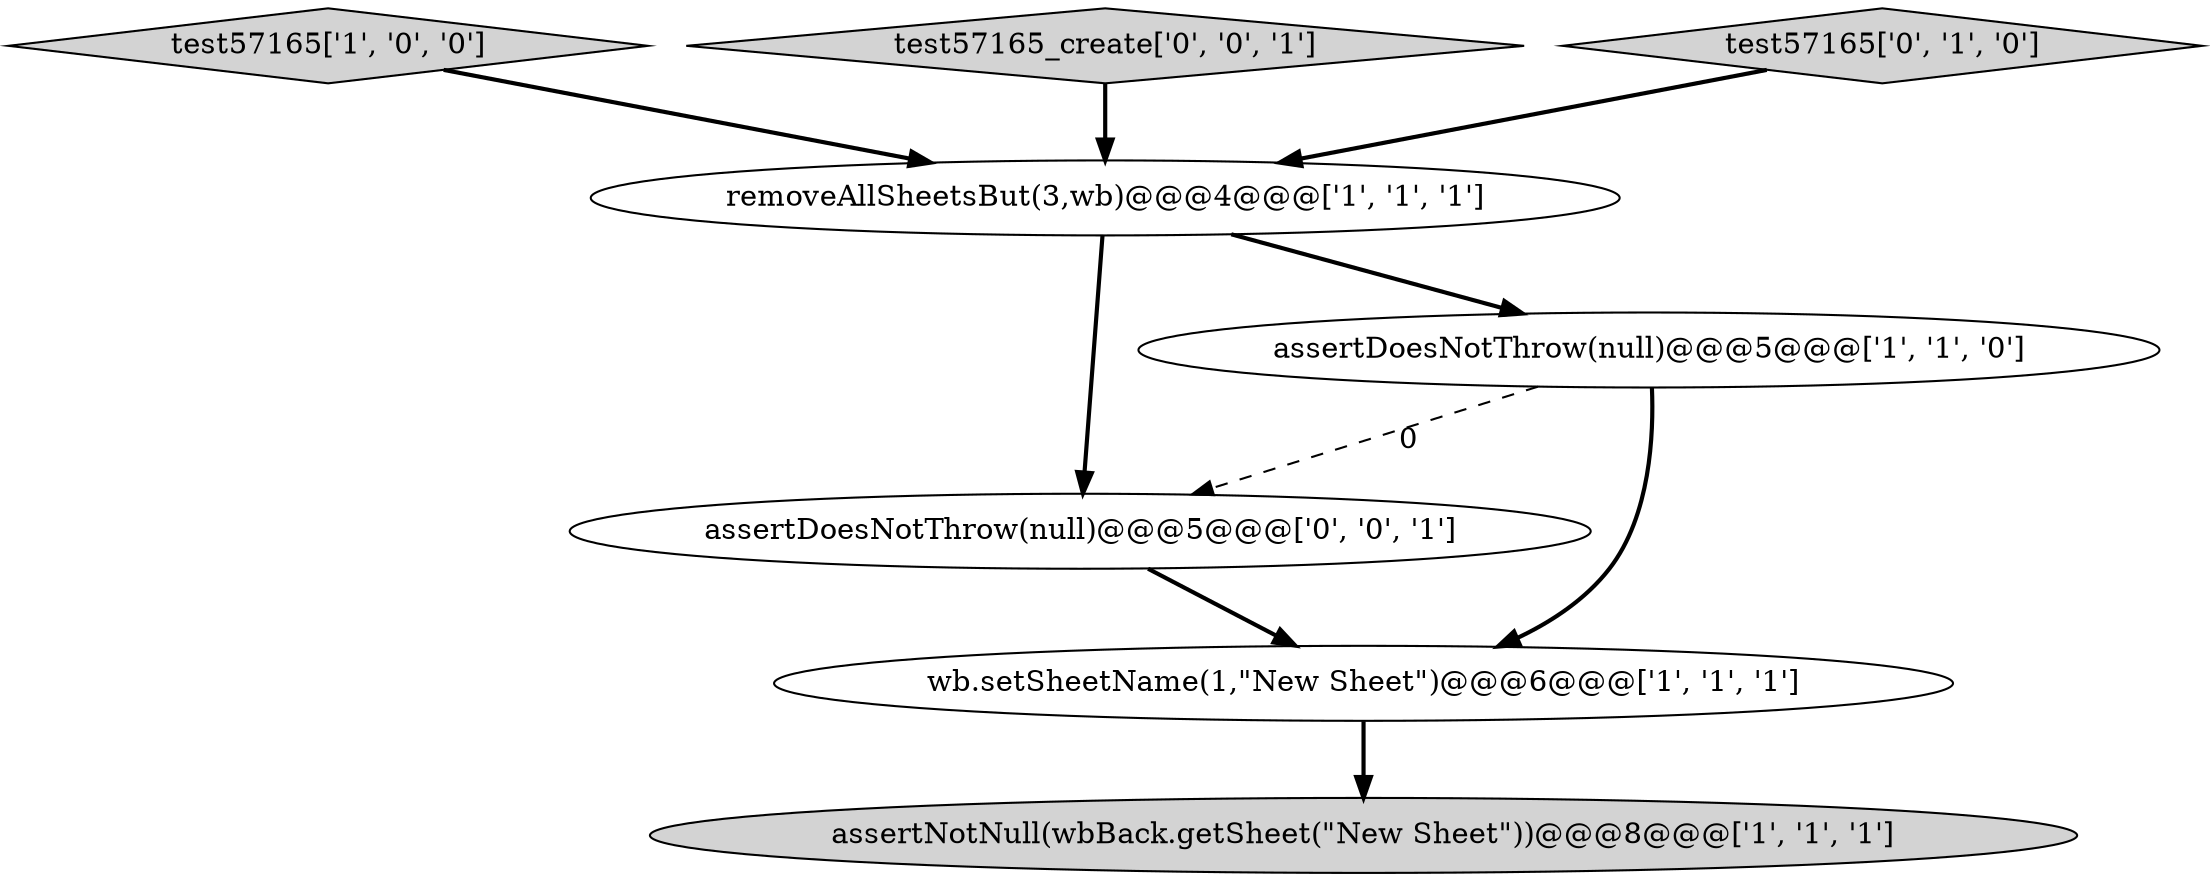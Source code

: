 digraph {
2 [style = filled, label = "wb.setSheetName(1,\"New Sheet\")@@@6@@@['1', '1', '1']", fillcolor = white, shape = ellipse image = "AAA0AAABBB1BBB"];
3 [style = filled, label = "test57165['1', '0', '0']", fillcolor = lightgray, shape = diamond image = "AAA0AAABBB1BBB"];
0 [style = filled, label = "assertNotNull(wbBack.getSheet(\"New Sheet\"))@@@8@@@['1', '1', '1']", fillcolor = lightgray, shape = ellipse image = "AAA0AAABBB1BBB"];
4 [style = filled, label = "removeAllSheetsBut(3,wb)@@@4@@@['1', '1', '1']", fillcolor = white, shape = ellipse image = "AAA0AAABBB1BBB"];
7 [style = filled, label = "assertDoesNotThrow(null)@@@5@@@['0', '0', '1']", fillcolor = white, shape = ellipse image = "AAA0AAABBB3BBB"];
1 [style = filled, label = "assertDoesNotThrow(null)@@@5@@@['1', '1', '0']", fillcolor = white, shape = ellipse image = "AAA0AAABBB1BBB"];
6 [style = filled, label = "test57165_create['0', '0', '1']", fillcolor = lightgray, shape = diamond image = "AAA0AAABBB3BBB"];
5 [style = filled, label = "test57165['0', '1', '0']", fillcolor = lightgray, shape = diamond image = "AAA0AAABBB2BBB"];
6->4 [style = bold, label=""];
1->2 [style = bold, label=""];
2->0 [style = bold, label=""];
4->1 [style = bold, label=""];
1->7 [style = dashed, label="0"];
3->4 [style = bold, label=""];
7->2 [style = bold, label=""];
4->7 [style = bold, label=""];
5->4 [style = bold, label=""];
}
